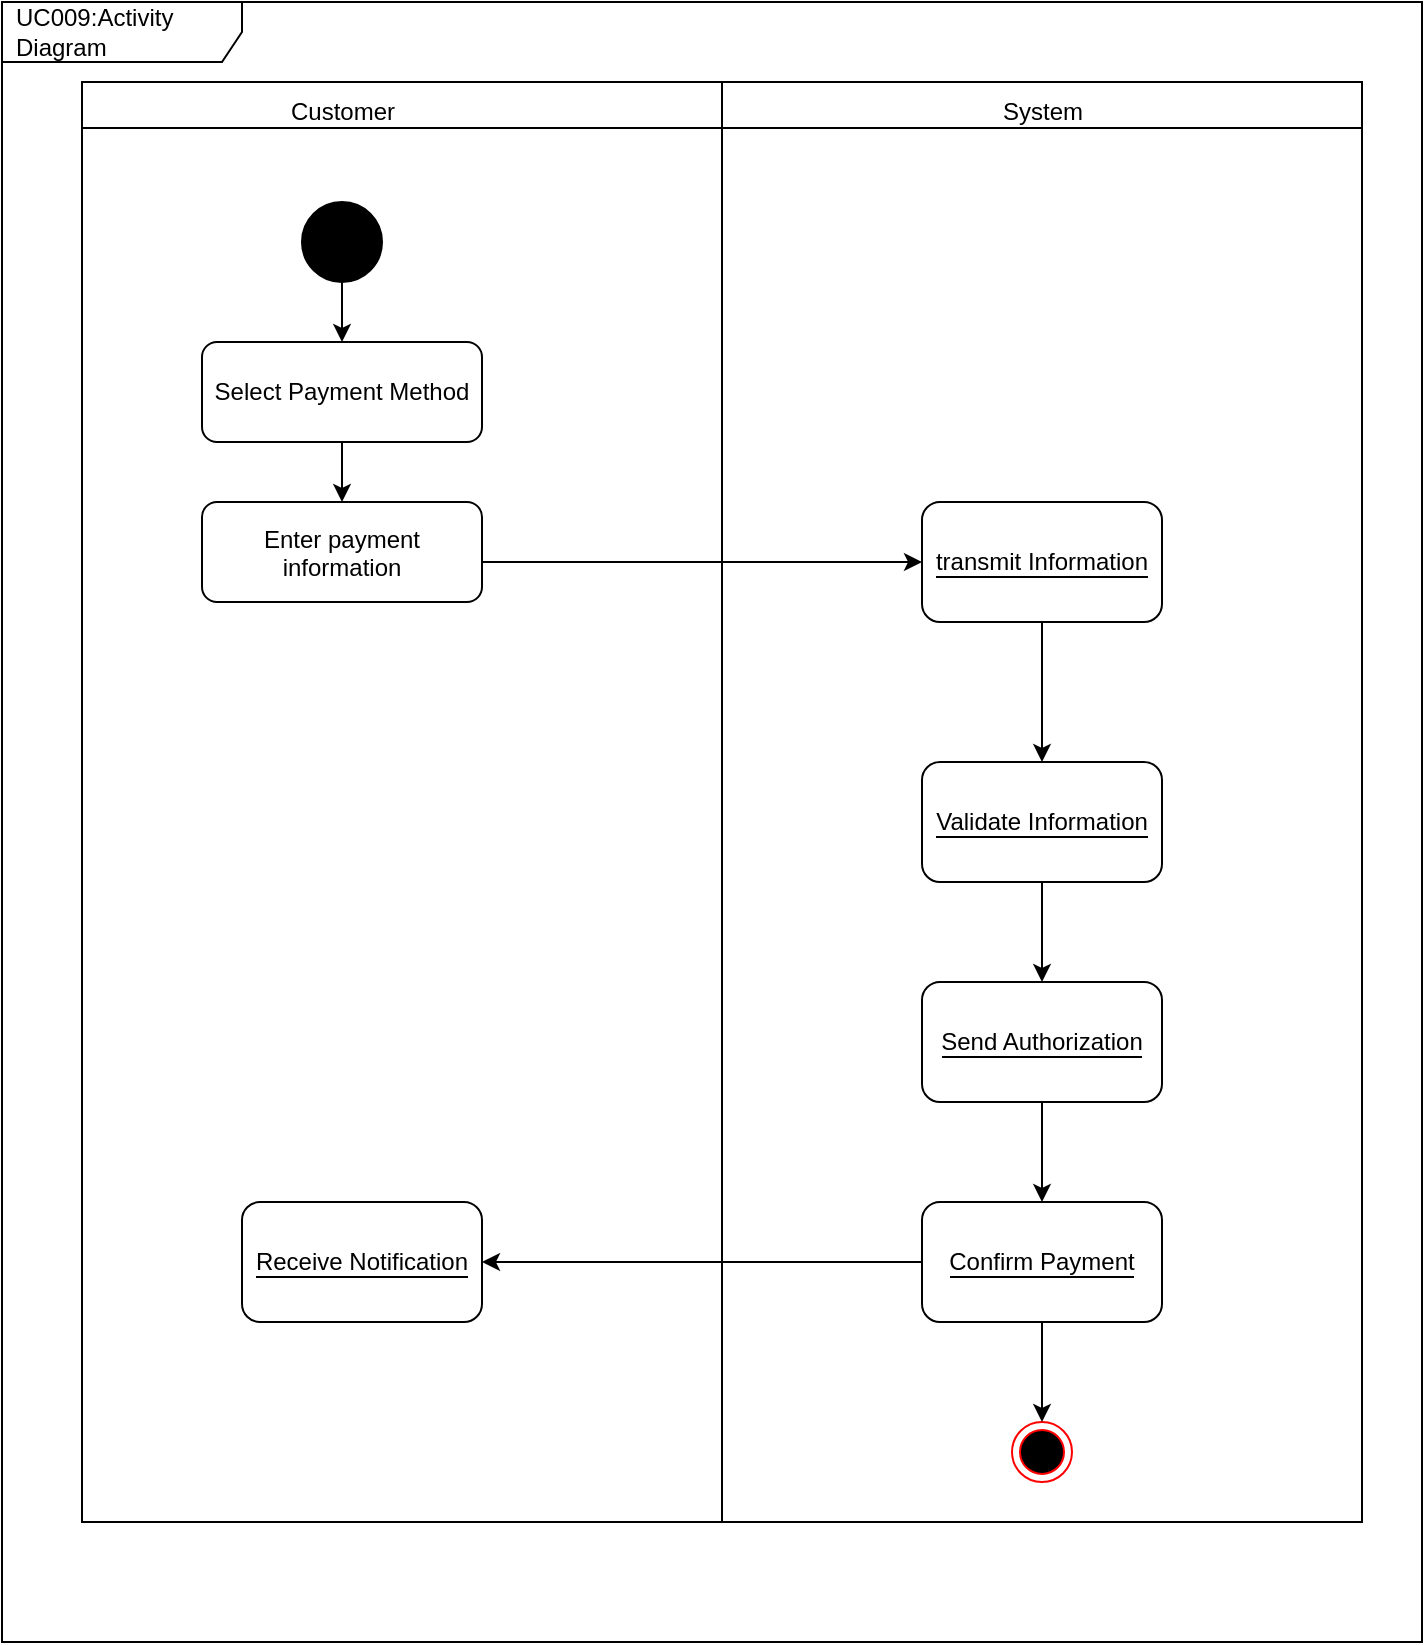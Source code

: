 <mxfile>
    <diagram id="1IRtev9lU4ZAkzJTcqQA" name="Page-1">
        <mxGraphModel dx="2339" dy="1199" grid="1" gridSize="10" guides="1" tooltips="1" connect="1" arrows="1" fold="1" page="1" pageScale="1" pageWidth="850" pageHeight="1100" math="0" shadow="0">
            <root>
                <mxCell id="0"/>
                <mxCell id="1" parent="0"/>
                <mxCell id="42" value="&amp;nbsp;" style="swimlane;whiteSpace=wrap;html=1;" vertex="1" parent="1">
                    <mxGeometry x="100" y="50" width="640" height="720" as="geometry"/>
                </mxCell>
                <mxCell id="43" value="Customer" style="text;html=1;align=center;verticalAlign=middle;resizable=0;points=[];autosize=1;strokeColor=none;fillColor=none;" vertex="1" parent="42">
                    <mxGeometry x="90" width="80" height="30" as="geometry"/>
                </mxCell>
                <mxCell id="44" value="System" style="text;html=1;align=center;verticalAlign=middle;resizable=0;points=[];autosize=1;strokeColor=none;fillColor=none;" vertex="1" parent="42">
                    <mxGeometry x="450" width="60" height="30" as="geometry"/>
                </mxCell>
                <mxCell id="45" value="" style="shape=ellipse;html=1;fillColor=strokeColor;fontSize=18;fontColor=#ffffff;" vertex="1" parent="42">
                    <mxGeometry x="110" y="60" width="40" height="40" as="geometry"/>
                </mxCell>
                <mxCell id="46" value="Select Payment Method" style="rounded=1;whiteSpace=wrap;html=1;" vertex="1" parent="42">
                    <mxGeometry x="60" y="130" width="140" height="50" as="geometry"/>
                </mxCell>
                <mxCell id="47" value="&lt;p style=&quot;margin: 0px; font-variant-numeric: normal; font-variant-east-asian: normal; font-stretch: normal; line-height: normal;&quot; class=&quot;p1&quot;&gt;&lt;font style=&quot;background-color: rgb(255, 255, 255);&quot;&gt;Enter payment information&lt;/font&gt;&lt;/p&gt;" style="rounded=1;whiteSpace=wrap;html=1;align=center;" vertex="1" parent="42">
                    <mxGeometry x="60" y="210" width="140" height="50" as="geometry"/>
                </mxCell>
                <mxCell id="48" value="" style="endArrow=classic;html=1;exitX=0.5;exitY=1;exitDx=0;exitDy=0;entryX=0.5;entryY=0;entryDx=0;entryDy=0;" edge="1" parent="42" source="45" target="46">
                    <mxGeometry width="50" height="50" relative="1" as="geometry">
                        <mxPoint x="320" y="280" as="sourcePoint"/>
                        <mxPoint x="370" y="230" as="targetPoint"/>
                    </mxGeometry>
                </mxCell>
                <mxCell id="49" value="" style="endArrow=classic;html=1;fontColor=#FFFFFF;exitX=0.5;exitY=1;exitDx=0;exitDy=0;entryX=0.5;entryY=0;entryDx=0;entryDy=0;" edge="1" parent="42" source="46" target="47">
                    <mxGeometry width="50" height="50" relative="1" as="geometry">
                        <mxPoint x="320" y="290" as="sourcePoint"/>
                        <mxPoint x="370" y="240" as="targetPoint"/>
                        <Array as="points"/>
                    </mxGeometry>
                </mxCell>
                <mxCell id="50" value="&lt;font color=&quot;#000000&quot;&gt;&lt;span style=&quot;background-color: rgb(255, 255, 255);&quot;&gt;transmit Information&lt;/span&gt;&lt;/font&gt;" style="rounded=1;whiteSpace=wrap;html=1;labelBackgroundColor=#000000;fontColor=#FFFFFF;" vertex="1" parent="42">
                    <mxGeometry x="420" y="210" width="120" height="60" as="geometry"/>
                </mxCell>
                <mxCell id="52" value="" style="endArrow=classic;html=1;fontColor=#FFFFFF;exitX=0.5;exitY=1;exitDx=0;exitDy=0;entryX=0.5;entryY=0;entryDx=0;entryDy=0;" edge="1" parent="42" source="50">
                    <mxGeometry width="50" height="50" relative="1" as="geometry">
                        <mxPoint x="480" y="300" as="sourcePoint"/>
                        <mxPoint x="480" y="340" as="targetPoint"/>
                    </mxGeometry>
                </mxCell>
                <mxCell id="53" value="&lt;font style=&quot;background-color: rgb(255, 255, 255);&quot; color=&quot;#000000&quot;&gt;Send Authorization&lt;/font&gt;" style="rounded=1;whiteSpace=wrap;html=1;labelBackgroundColor=#000000;fontColor=#FFFFFF;" vertex="1" parent="42">
                    <mxGeometry x="420" y="450" width="120" height="60" as="geometry"/>
                </mxCell>
                <mxCell id="54" value="" style="endArrow=classic;html=1;fontColor=#FFFFFF;exitX=0.5;exitY=1;exitDx=0;exitDy=0;entryX=0.5;entryY=0;entryDx=0;entryDy=0;" edge="1" parent="42" target="53">
                    <mxGeometry width="50" height="50" relative="1" as="geometry">
                        <mxPoint x="480" y="400" as="sourcePoint"/>
                        <mxPoint x="370" y="350" as="targetPoint"/>
                    </mxGeometry>
                </mxCell>
                <mxCell id="56" value="&lt;div style=&quot;&quot;&gt;&lt;font color=&quot;#000000&quot;&gt;&lt;span style=&quot;background-color: rgb(255, 255, 255);&quot;&gt;Receive Notification&lt;/span&gt;&lt;/font&gt;&lt;/div&gt;" style="rounded=1;whiteSpace=wrap;html=1;labelBackgroundColor=#000000;fontColor=#FFFFFF;gradientColor=none;align=center;" vertex="1" parent="42">
                    <mxGeometry x="80" y="560" width="120" height="60" as="geometry"/>
                </mxCell>
                <mxCell id="57" value="&lt;font style=&quot;background-color: rgb(255, 255, 255);&quot; color=&quot;#000000&quot;&gt;Confirm Payment&lt;/font&gt;" style="rounded=1;whiteSpace=wrap;html=1;labelBackgroundColor=#000000;fontColor=#FFFFFF;" vertex="1" parent="42">
                    <mxGeometry x="420" y="560" width="120" height="60" as="geometry"/>
                </mxCell>
                <mxCell id="58" value="" style="ellipse;html=1;shape=endState;fillColor=#000000;strokeColor=#ff0000;labelBackgroundColor=#000000;fontColor=#FFFFFF;" vertex="1" parent="42">
                    <mxGeometry x="465" y="670" width="30" height="30" as="geometry"/>
                </mxCell>
                <mxCell id="60" value="" style="endArrow=classic;html=1;fontColor=#FFFFFF;exitX=0.5;exitY=1;exitDx=0;exitDy=0;entryX=0.5;entryY=0;entryDx=0;entryDy=0;" edge="1" parent="42" source="57" target="58">
                    <mxGeometry width="50" height="50" relative="1" as="geometry">
                        <mxPoint x="320" y="480" as="sourcePoint"/>
                        <mxPoint x="370" y="430" as="targetPoint"/>
                    </mxGeometry>
                </mxCell>
                <mxCell id="65" value="&lt;span style=&quot;background-color: rgb(255, 255, 255);&quot;&gt;&lt;font color=&quot;#000000&quot;&gt;Validate Information&lt;/font&gt;&lt;/span&gt;" style="rounded=1;whiteSpace=wrap;html=1;labelBackgroundColor=#000000;fontColor=#FFFFFF;" vertex="1" parent="42">
                    <mxGeometry x="420" y="340" width="120" height="60" as="geometry"/>
                </mxCell>
                <mxCell id="75" value="" style="endArrow=classic;html=1;entryX=0;entryY=0.5;entryDx=0;entryDy=0;" edge="1" parent="42" target="50">
                    <mxGeometry width="50" height="50" relative="1" as="geometry">
                        <mxPoint x="200" y="240" as="sourcePoint"/>
                        <mxPoint x="400" y="420" as="targetPoint"/>
                    </mxGeometry>
                </mxCell>
                <mxCell id="76" value="" style="endArrow=classic;html=1;exitX=0.5;exitY=1;exitDx=0;exitDy=0;entryX=0.5;entryY=0;entryDx=0;entryDy=0;" edge="1" parent="42" source="53" target="57">
                    <mxGeometry width="50" height="50" relative="1" as="geometry">
                        <mxPoint x="350" y="470" as="sourcePoint"/>
                        <mxPoint x="400" y="420" as="targetPoint"/>
                    </mxGeometry>
                </mxCell>
                <mxCell id="77" value="" style="endArrow=classic;html=1;exitX=0;exitY=0.5;exitDx=0;exitDy=0;entryX=1;entryY=0.5;entryDx=0;entryDy=0;" edge="1" parent="42" source="57" target="56">
                    <mxGeometry width="50" height="50" relative="1" as="geometry">
                        <mxPoint x="350" y="470" as="sourcePoint"/>
                        <mxPoint x="400" y="420" as="targetPoint"/>
                    </mxGeometry>
                </mxCell>
                <mxCell id="66" value="" style="endArrow=none;html=1;entryX=0.5;entryY=0;entryDx=0;entryDy=0;exitX=0.5;exitY=1;exitDx=0;exitDy=0;" edge="1" parent="1" source="42" target="42">
                    <mxGeometry width="50" height="50" relative="1" as="geometry">
                        <mxPoint x="330" y="370" as="sourcePoint"/>
                        <mxPoint x="380" y="320" as="targetPoint"/>
                    </mxGeometry>
                </mxCell>
                <mxCell id="67" value="Start" style="text;html=1;align=center;verticalAlign=middle;resizable=0;points=[];autosize=1;strokeColor=none;fillColor=none;fontColor=#FFFFFF;" vertex="1" parent="1">
                    <mxGeometry x="355" y="135" width="50" height="30" as="geometry"/>
                </mxCell>
                <mxCell id="68" value="End&lt;br&gt;" style="text;html=1;align=center;verticalAlign=middle;resizable=0;points=[];autosize=1;strokeColor=none;fillColor=none;fontColor=#FFFFFF;" vertex="1" parent="1">
                    <mxGeometry x="540" y="690" width="40" height="30" as="geometry"/>
                </mxCell>
                <mxCell id="72" value="UC009:Activity Diagram" style="shape=umlFrame;whiteSpace=wrap;html=1;width=120;height=30;boundedLbl=1;verticalAlign=middle;align=left;spacingLeft=5;" vertex="1" parent="1">
                    <mxGeometry x="60" y="10" width="710" height="820" as="geometry"/>
                </mxCell>
            </root>
        </mxGraphModel>
    </diagram>
</mxfile>